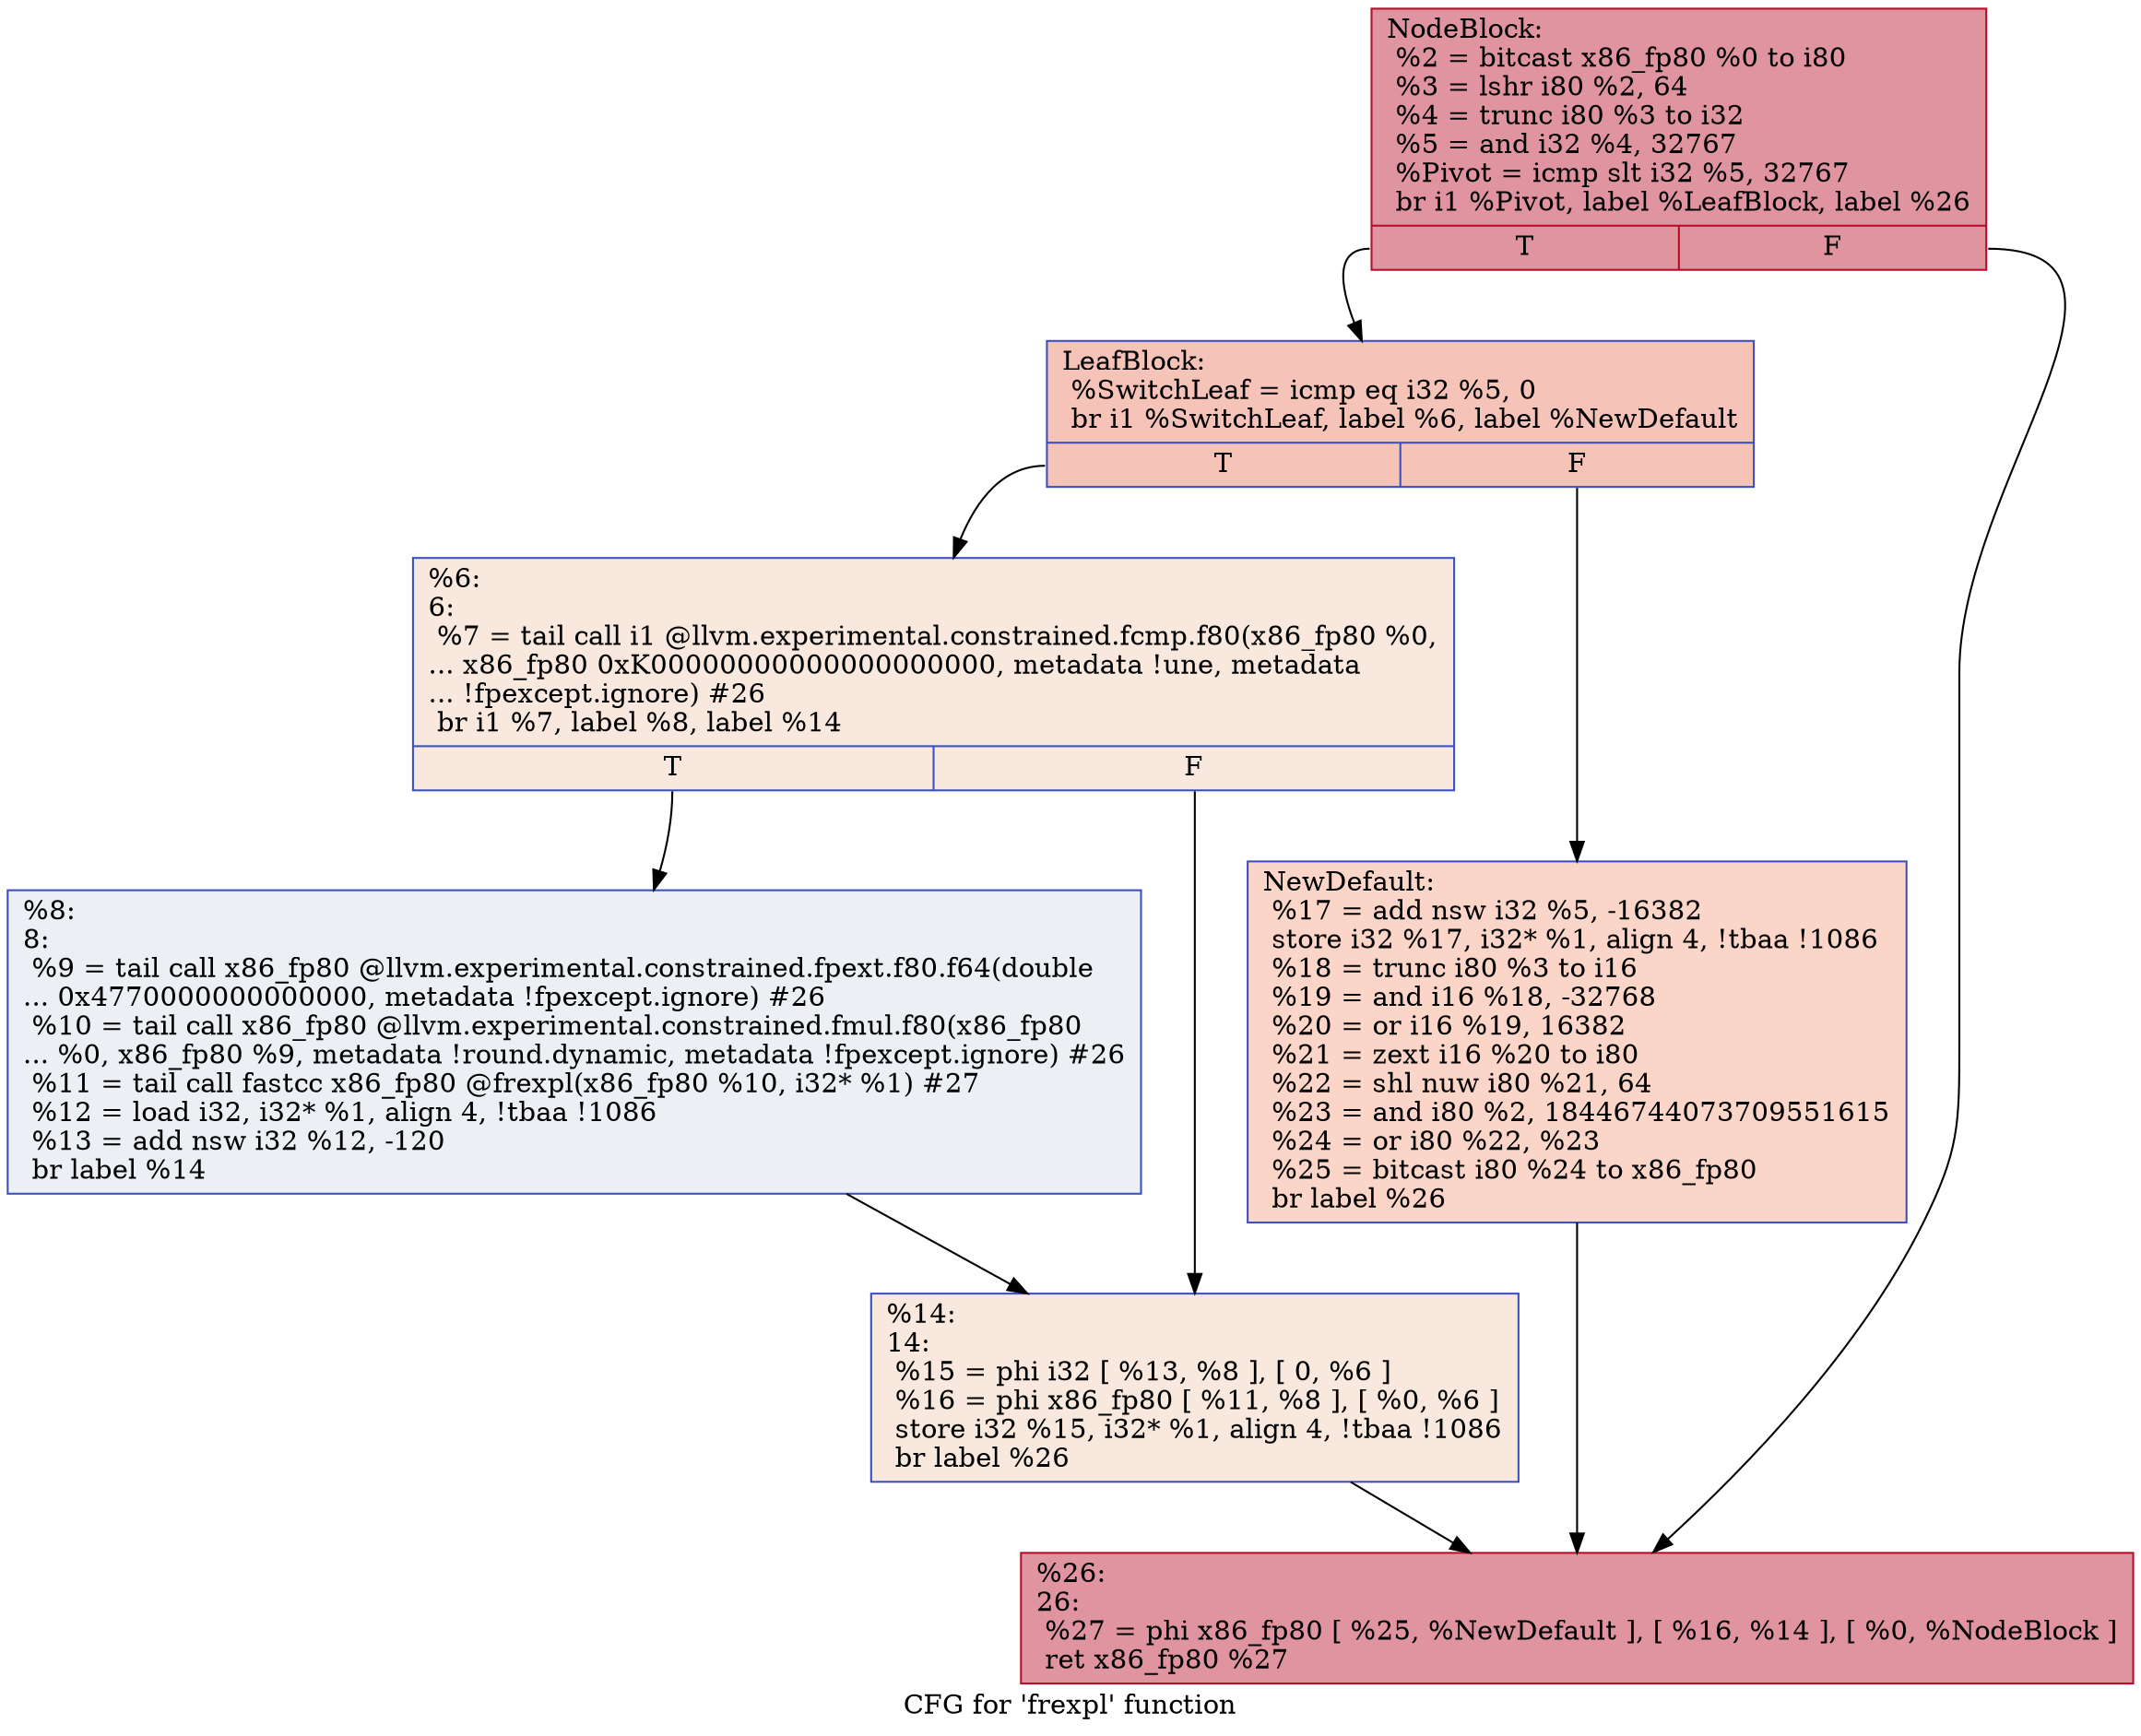 digraph "CFG for 'frexpl' function" {
	label="CFG for 'frexpl' function";

	Node0x24c6ae0 [shape=record,color="#b70d28ff", style=filled, fillcolor="#b70d2870",label="{NodeBlock:\l  %2 = bitcast x86_fp80 %0 to i80\l  %3 = lshr i80 %2, 64\l  %4 = trunc i80 %3 to i32\l  %5 = and i32 %4, 32767\l  %Pivot = icmp slt i32 %5, 32767\l  br i1 %Pivot, label %LeafBlock, label %26\l|{<s0>T|<s1>F}}"];
	Node0x24c6ae0:s0 -> Node0x24c6e00;
	Node0x24c6ae0:s1 -> Node0x24c6f90;
	Node0x24c6e00 [shape=record,color="#3d50c3ff", style=filled, fillcolor="#e8765c70",label="{LeafBlock:                                        \l  %SwitchLeaf = icmp eq i32 %5, 0\l  br i1 %SwitchLeaf, label %6, label %NewDefault\l|{<s0>T|<s1>F}}"];
	Node0x24c6e00:s0 -> Node0x24c6e50;
	Node0x24c6e00:s1 -> Node0x24c6f40;
	Node0x24c6e50 [shape=record,color="#3d50c3ff", style=filled, fillcolor="#f2cab570",label="{%6:\l6:                                                \l  %7 = tail call i1 @llvm.experimental.constrained.fcmp.f80(x86_fp80 %0,\l... x86_fp80 0xK00000000000000000000, metadata !une, metadata\l... !fpexcept.ignore) #26\l  br i1 %7, label %8, label %14\l|{<s0>T|<s1>F}}"];
	Node0x24c6e50:s0 -> Node0x24c6ea0;
	Node0x24c6e50:s1 -> Node0x24c6ef0;
	Node0x24c6ea0 [shape=record,color="#3d50c3ff", style=filled, fillcolor="#d4dbe670",label="{%8:\l8:                                                \l  %9 = tail call x86_fp80 @llvm.experimental.constrained.fpext.f80.f64(double\l... 0x4770000000000000, metadata !fpexcept.ignore) #26\l  %10 = tail call x86_fp80 @llvm.experimental.constrained.fmul.f80(x86_fp80\l... %0, x86_fp80 %9, metadata !round.dynamic, metadata !fpexcept.ignore) #26\l  %11 = tail call fastcc x86_fp80 @frexpl(x86_fp80 %10, i32* %1) #27\l  %12 = load i32, i32* %1, align 4, !tbaa !1086\l  %13 = add nsw i32 %12, -120\l  br label %14\l}"];
	Node0x24c6ea0 -> Node0x24c6ef0;
	Node0x24c6ef0 [shape=record,color="#3d50c3ff", style=filled, fillcolor="#f2cab570",label="{%14:\l14:                                               \l  %15 = phi i32 [ %13, %8 ], [ 0, %6 ]\l  %16 = phi x86_fp80 [ %11, %8 ], [ %0, %6 ]\l  store i32 %15, i32* %1, align 4, !tbaa !1086\l  br label %26\l}"];
	Node0x24c6ef0 -> Node0x24c6f90;
	Node0x24c6f40 [shape=record,color="#3d50c3ff", style=filled, fillcolor="#f5a08170",label="{NewDefault:                                       \l  %17 = add nsw i32 %5, -16382\l  store i32 %17, i32* %1, align 4, !tbaa !1086\l  %18 = trunc i80 %3 to i16\l  %19 = and i16 %18, -32768\l  %20 = or i16 %19, 16382\l  %21 = zext i16 %20 to i80\l  %22 = shl nuw i80 %21, 64\l  %23 = and i80 %2, 18446744073709551615\l  %24 = or i80 %22, %23\l  %25 = bitcast i80 %24 to x86_fp80\l  br label %26\l}"];
	Node0x24c6f40 -> Node0x24c6f90;
	Node0x24c6f90 [shape=record,color="#b70d28ff", style=filled, fillcolor="#b70d2870",label="{%26:\l26:                                               \l  %27 = phi x86_fp80 [ %25, %NewDefault ], [ %16, %14 ], [ %0, %NodeBlock ]\l  ret x86_fp80 %27\l}"];
}
